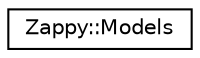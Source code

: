 digraph "Graphical Class Hierarchy"
{
 // LATEX_PDF_SIZE
  edge [fontname="Helvetica",fontsize="10",labelfontname="Helvetica",labelfontsize="10"];
  node [fontname="Helvetica",fontsize="10",shape=record];
  rankdir="LR";
  Node0 [label="Zappy::Models",height=0.2,width=0.4,color="black", fillcolor="white", style="filled",URL="$structZappy_1_1Models.html",tooltip=" "];
}
